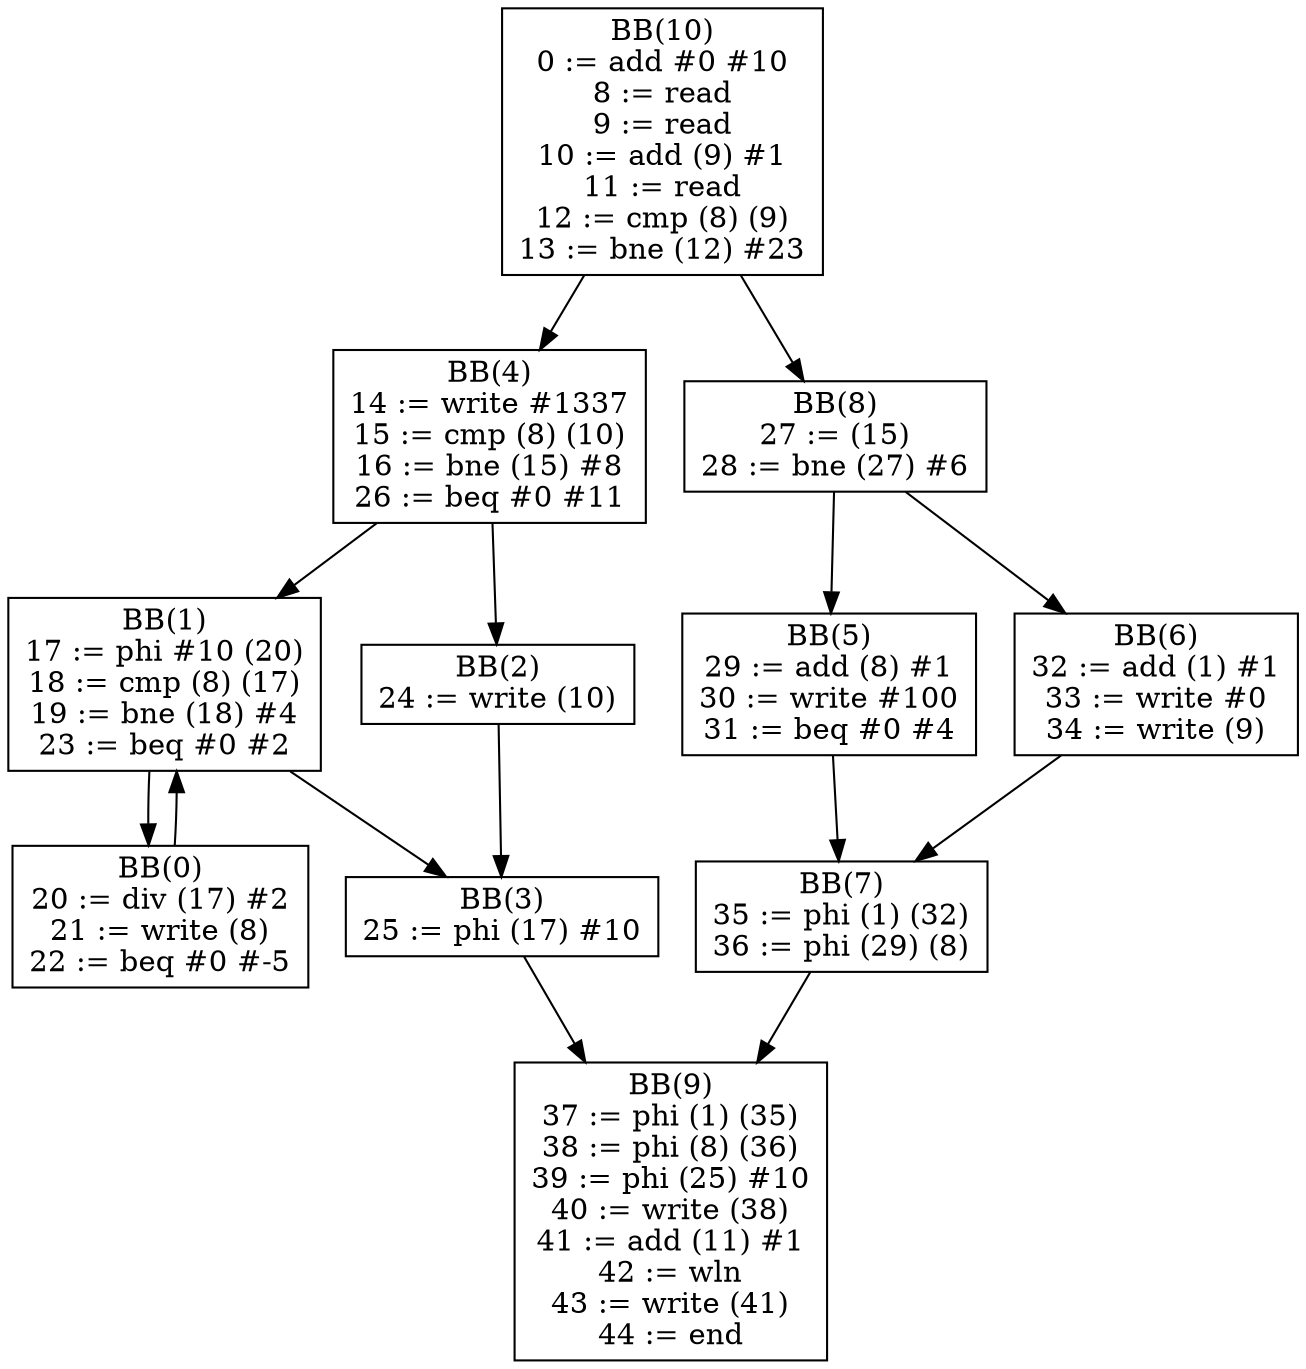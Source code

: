 digraph G {
bb10[shape = box, label = "BB(10)\n" + "0 := add #0 #10\n" + "8 := read\n" + "9 := read\n" + "10 := add (9) #1\n" + "11 := read\n" + "12 := cmp (8) (9)\n" + "13 := bne (12) #23\n"];
bb4[shape = box, label = "BB(4)\n" + "14 := write #1337\n" + "15 := cmp (8) (10)\n" + "16 := bne (15) #8\n" + "26 := beq #0 #11\n"];
bb8[shape = box, label = "BB(8)\n" + "27 := (15)\n" + "28 := bne (27) #6\n"];
bb1[shape = box, label = "BB(1)\n" + "17 := phi #10 (20)\n" + "18 := cmp (8) (17)\n" + "19 := bne (18) #4\n" + "23 := beq #0 #2\n"];
bb2[shape = box, label = "BB(2)\n" + "24 := write (10)\n"];
bb5[shape = box, label = "BB(5)\n" + "29 := add (8) #1\n" + "30 := write #100\n" + "31 := beq #0 #4\n"];
bb6[shape = box, label = "BB(6)\n" + "32 := add (1) #1\n" + "33 := write #0\n" + "34 := write (9)\n"];
bb0[shape = box, label = "BB(0)\n" + "20 := div (17) #2\n" + "21 := write (8)\n" + "22 := beq #0 #-5\n"];
bb3[shape = box, label = "BB(3)\n" + "25 := phi (17) #10\n"];
bb7[shape = box, label = "BB(7)\n" + "35 := phi (1) (32)\n" + "36 := phi (29) (8)\n"];
bb9[shape = box, label = "BB(9)\n" + "37 := phi (1) (35)\n" + "38 := phi (8) (36)\n" + "39 := phi (25) #10\n" + "40 := write (38)\n" + "41 := add (11) #1\n" + "42 := wln\n" + "43 := write (41)\n" + "44 := end\n"];
bb10 -> bb4;
bb10 -> bb8;
bb4 -> bb1;
bb4 -> bb2;
bb8 -> bb5;
bb8 -> bb6;
bb1 -> bb0;
bb1 -> bb3;
bb2 -> bb3;
bb5 -> bb7;
bb6 -> bb7;
bb0 -> bb1;
bb3 -> bb9;
bb7 -> bb9;
}
